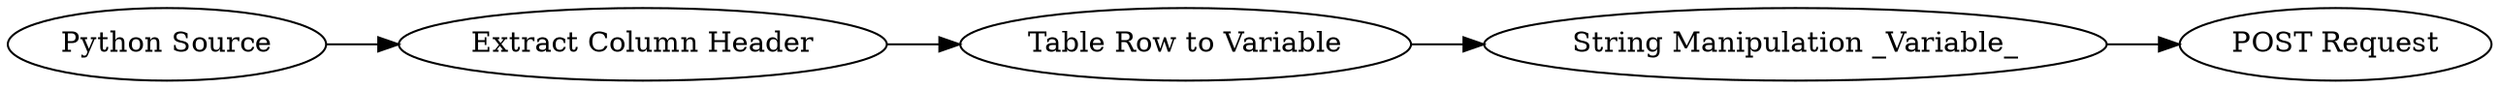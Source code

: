 digraph {
	2 -> 3
	1 -> 2
	5 -> 4
	3 -> 5
	5 [label="String Manipulation _Variable_"]
	1 [label="Python Source"]
	4 [label="POST Request"]
	3 [label="Table Row to Variable"]
	2 [label="Extract Column Header"]
	rankdir=LR
}

